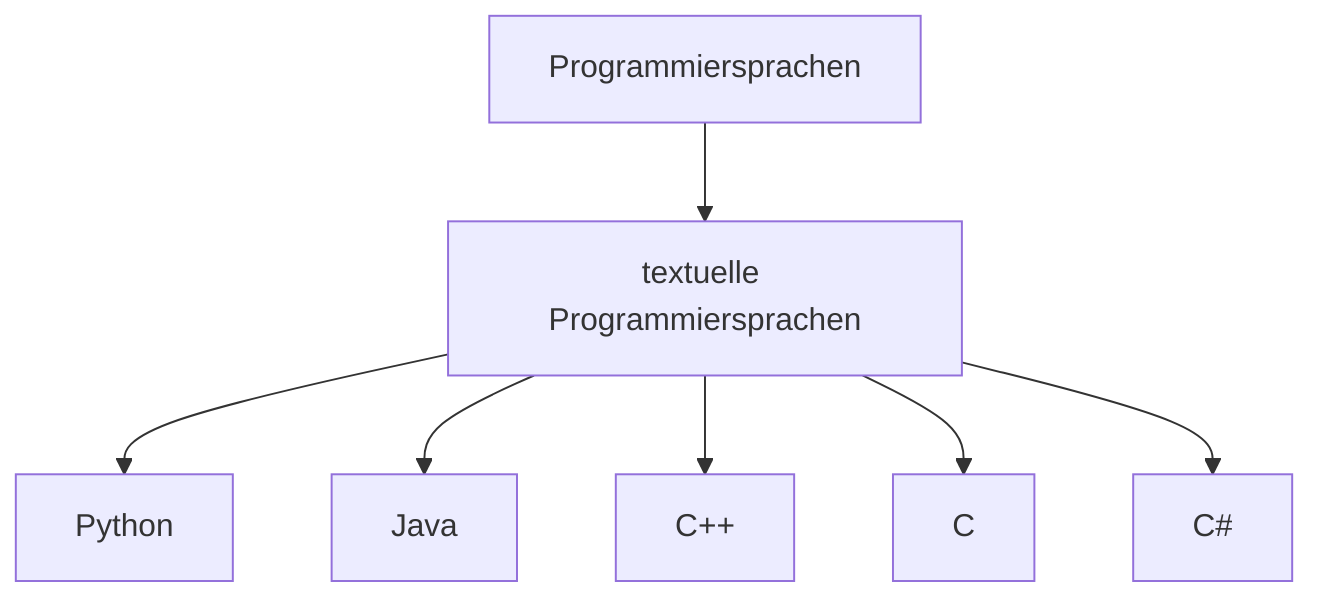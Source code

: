 flowchart TB
A["Programmiersprachen"] --> B["textuelle Programmiersprachen"]
B --> Python
B --> Java
B --> C++
B --> C
B --> C#